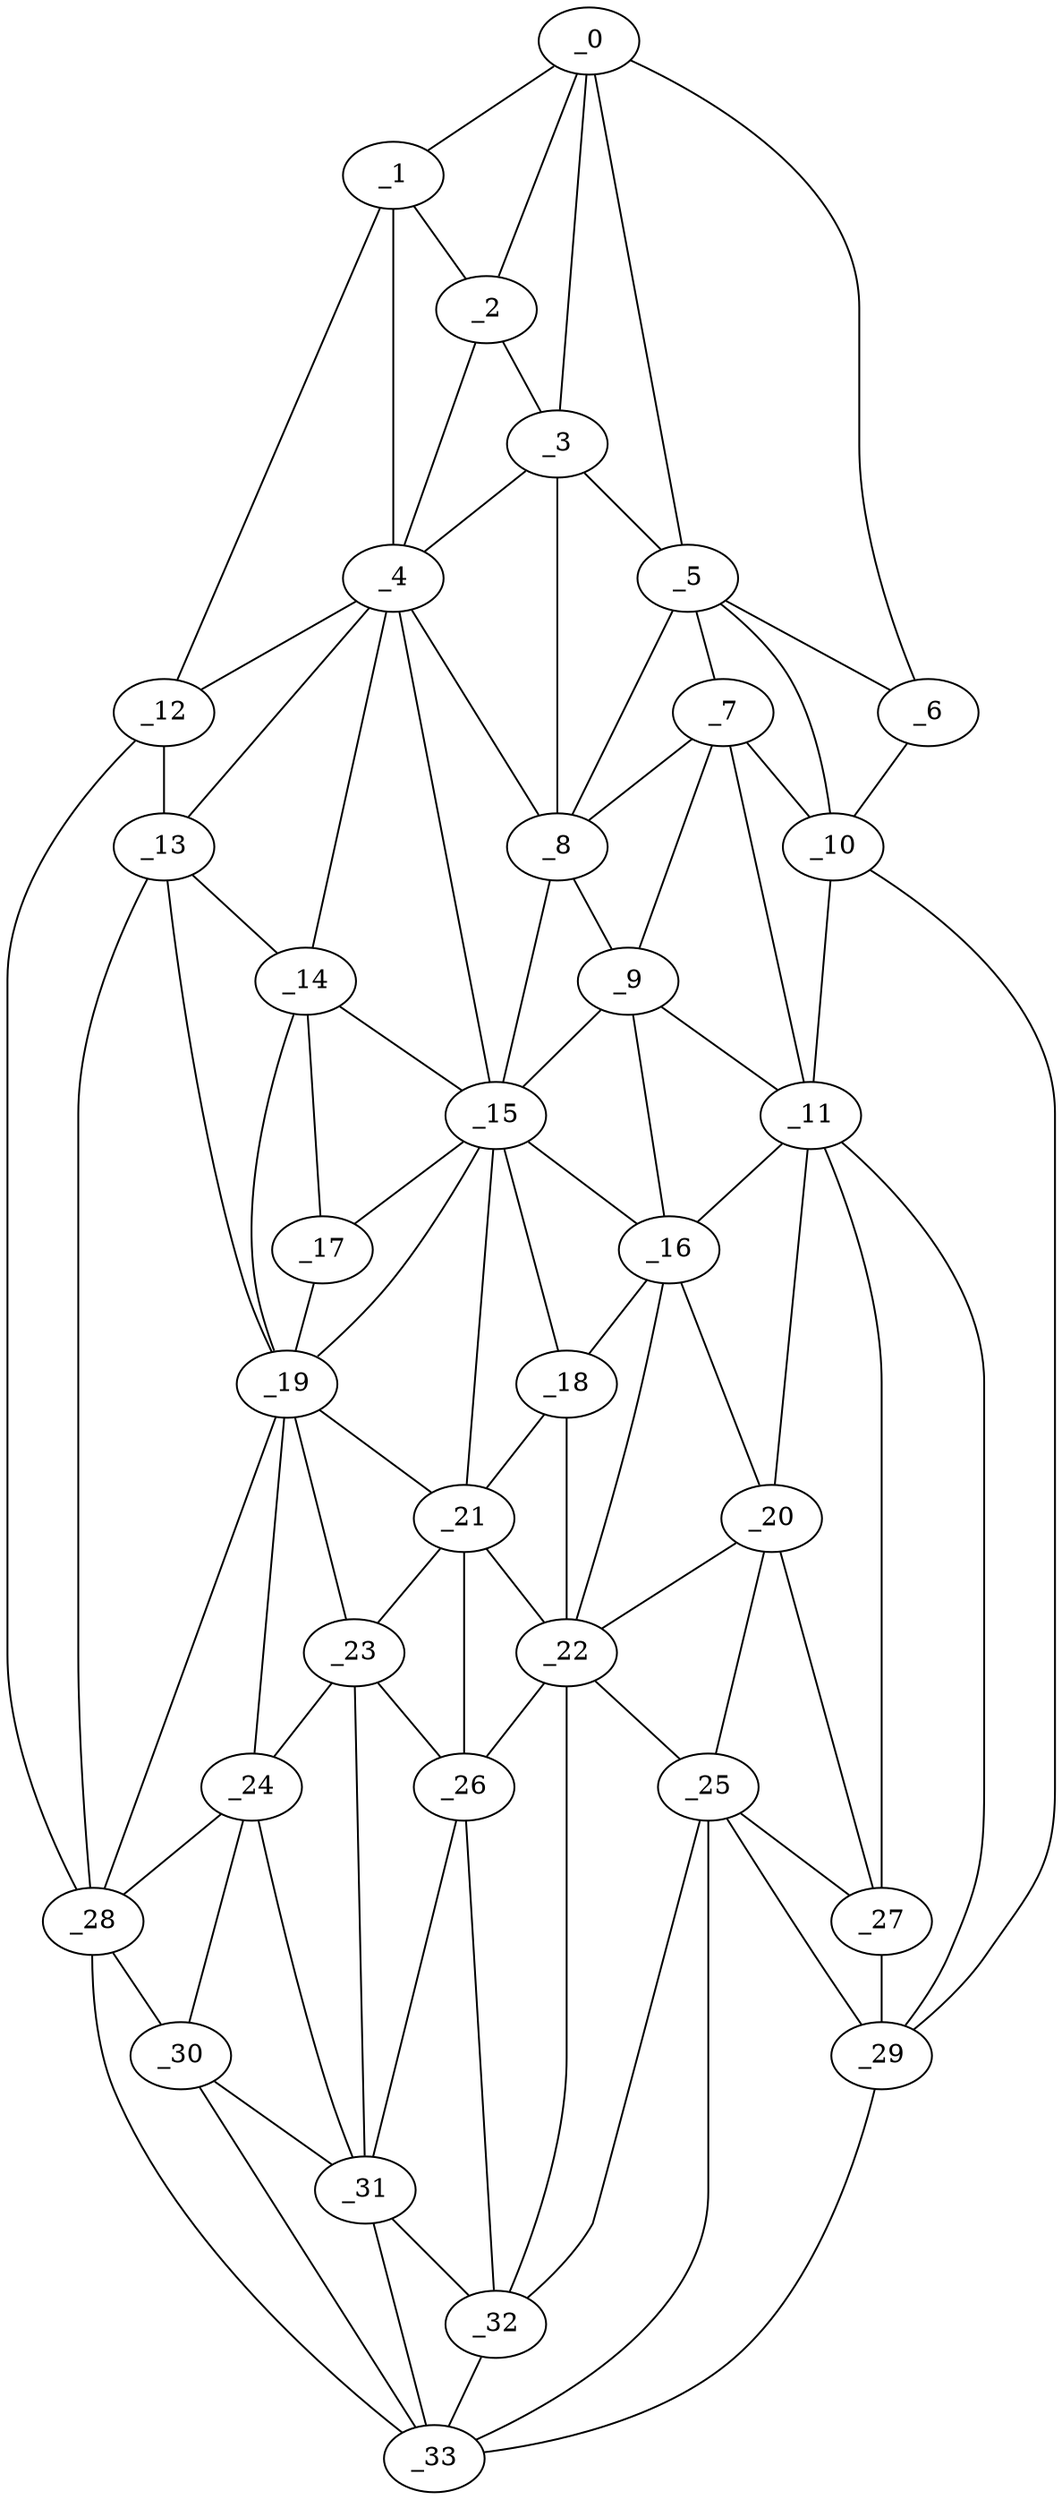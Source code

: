 graph "obj48__315.gxl" {
	_0	 [x=9,
		y=77];
	_1	 [x=14,
		y=95];
	_0 -- _1	 [valence=1];
	_2	 [x=17,
		y=82];
	_0 -- _2	 [valence=2];
	_3	 [x=19,
		y=68];
	_0 -- _3	 [valence=1];
	_5	 [x=30,
		y=42];
	_0 -- _5	 [valence=1];
	_6	 [x=32,
		y=20];
	_0 -- _6	 [valence=1];
	_1 -- _2	 [valence=2];
	_4	 [x=29,
		y=77];
	_1 -- _4	 [valence=2];
	_12	 [x=75,
		y=119];
	_1 -- _12	 [valence=1];
	_2 -- _3	 [valence=2];
	_2 -- _4	 [valence=2];
	_3 -- _4	 [valence=2];
	_3 -- _5	 [valence=2];
	_8	 [x=37,
		y=55];
	_3 -- _8	 [valence=2];
	_4 -- _8	 [valence=2];
	_4 -- _12	 [valence=2];
	_13	 [x=79,
		y=109];
	_4 -- _13	 [valence=2];
	_14	 [x=85,
		y=97];
	_4 -- _14	 [valence=2];
	_15	 [x=86,
		y=82];
	_4 -- _15	 [valence=2];
	_5 -- _6	 [valence=2];
	_7	 [x=37,
		y=47];
	_5 -- _7	 [valence=2];
	_5 -- _8	 [valence=2];
	_10	 [x=44,
		y=19];
	_5 -- _10	 [valence=1];
	_6 -- _10	 [valence=1];
	_7 -- _8	 [valence=2];
	_9	 [x=43,
		y=49];
	_7 -- _9	 [valence=2];
	_7 -- _10	 [valence=1];
	_11	 [x=54,
		y=23];
	_7 -- _11	 [valence=2];
	_8 -- _9	 [valence=2];
	_8 -- _15	 [valence=2];
	_9 -- _11	 [valence=1];
	_9 -- _15	 [valence=2];
	_16	 [x=87,
		y=53];
	_9 -- _16	 [valence=2];
	_10 -- _11	 [valence=2];
	_29	 [x=116,
		y=40];
	_10 -- _29	 [valence=1];
	_11 -- _16	 [valence=1];
	_20	 [x=96,
		y=50];
	_11 -- _20	 [valence=2];
	_27	 [x=108,
		y=44];
	_11 -- _27	 [valence=1];
	_11 -- _29	 [valence=2];
	_12 -- _13	 [valence=2];
	_28	 [x=115,
		y=105];
	_12 -- _28	 [valence=1];
	_13 -- _14	 [valence=2];
	_19	 [x=95,
		y=93];
	_13 -- _19	 [valence=1];
	_13 -- _28	 [valence=2];
	_14 -- _15	 [valence=2];
	_17	 [x=88,
		y=94];
	_14 -- _17	 [valence=1];
	_14 -- _19	 [valence=2];
	_15 -- _16	 [valence=2];
	_15 -- _17	 [valence=2];
	_18	 [x=92,
		y=73];
	_15 -- _18	 [valence=2];
	_15 -- _19	 [valence=2];
	_21	 [x=98,
		y=79];
	_15 -- _21	 [valence=1];
	_16 -- _18	 [valence=1];
	_16 -- _20	 [valence=2];
	_22	 [x=101,
		y=70];
	_16 -- _22	 [valence=2];
	_17 -- _19	 [valence=2];
	_18 -- _21	 [valence=2];
	_18 -- _22	 [valence=1];
	_19 -- _21	 [valence=2];
	_23	 [x=101,
		y=81];
	_19 -- _23	 [valence=2];
	_24	 [x=102,
		y=93];
	_19 -- _24	 [valence=2];
	_19 -- _28	 [valence=1];
	_20 -- _22	 [valence=1];
	_25	 [x=107,
		y=58];
	_20 -- _25	 [valence=2];
	_20 -- _27	 [valence=2];
	_21 -- _22	 [valence=2];
	_21 -- _23	 [valence=2];
	_26	 [x=107,
		y=77];
	_21 -- _26	 [valence=1];
	_22 -- _25	 [valence=1];
	_22 -- _26	 [valence=2];
	_32	 [x=120,
		y=70];
	_22 -- _32	 [valence=2];
	_23 -- _24	 [valence=1];
	_23 -- _26	 [valence=2];
	_31	 [x=117,
		y=84];
	_23 -- _31	 [valence=2];
	_24 -- _28	 [valence=2];
	_30	 [x=116,
		y=98];
	_24 -- _30	 [valence=2];
	_24 -- _31	 [valence=2];
	_25 -- _27	 [valence=1];
	_25 -- _29	 [valence=2];
	_25 -- _32	 [valence=1];
	_33	 [x=126,
		y=64];
	_25 -- _33	 [valence=1];
	_26 -- _31	 [valence=1];
	_26 -- _32	 [valence=1];
	_27 -- _29	 [valence=2];
	_28 -- _30	 [valence=2];
	_28 -- _33	 [valence=1];
	_29 -- _33	 [valence=1];
	_30 -- _31	 [valence=2];
	_30 -- _33	 [valence=2];
	_31 -- _32	 [valence=1];
	_31 -- _33	 [valence=2];
	_32 -- _33	 [valence=2];
}
